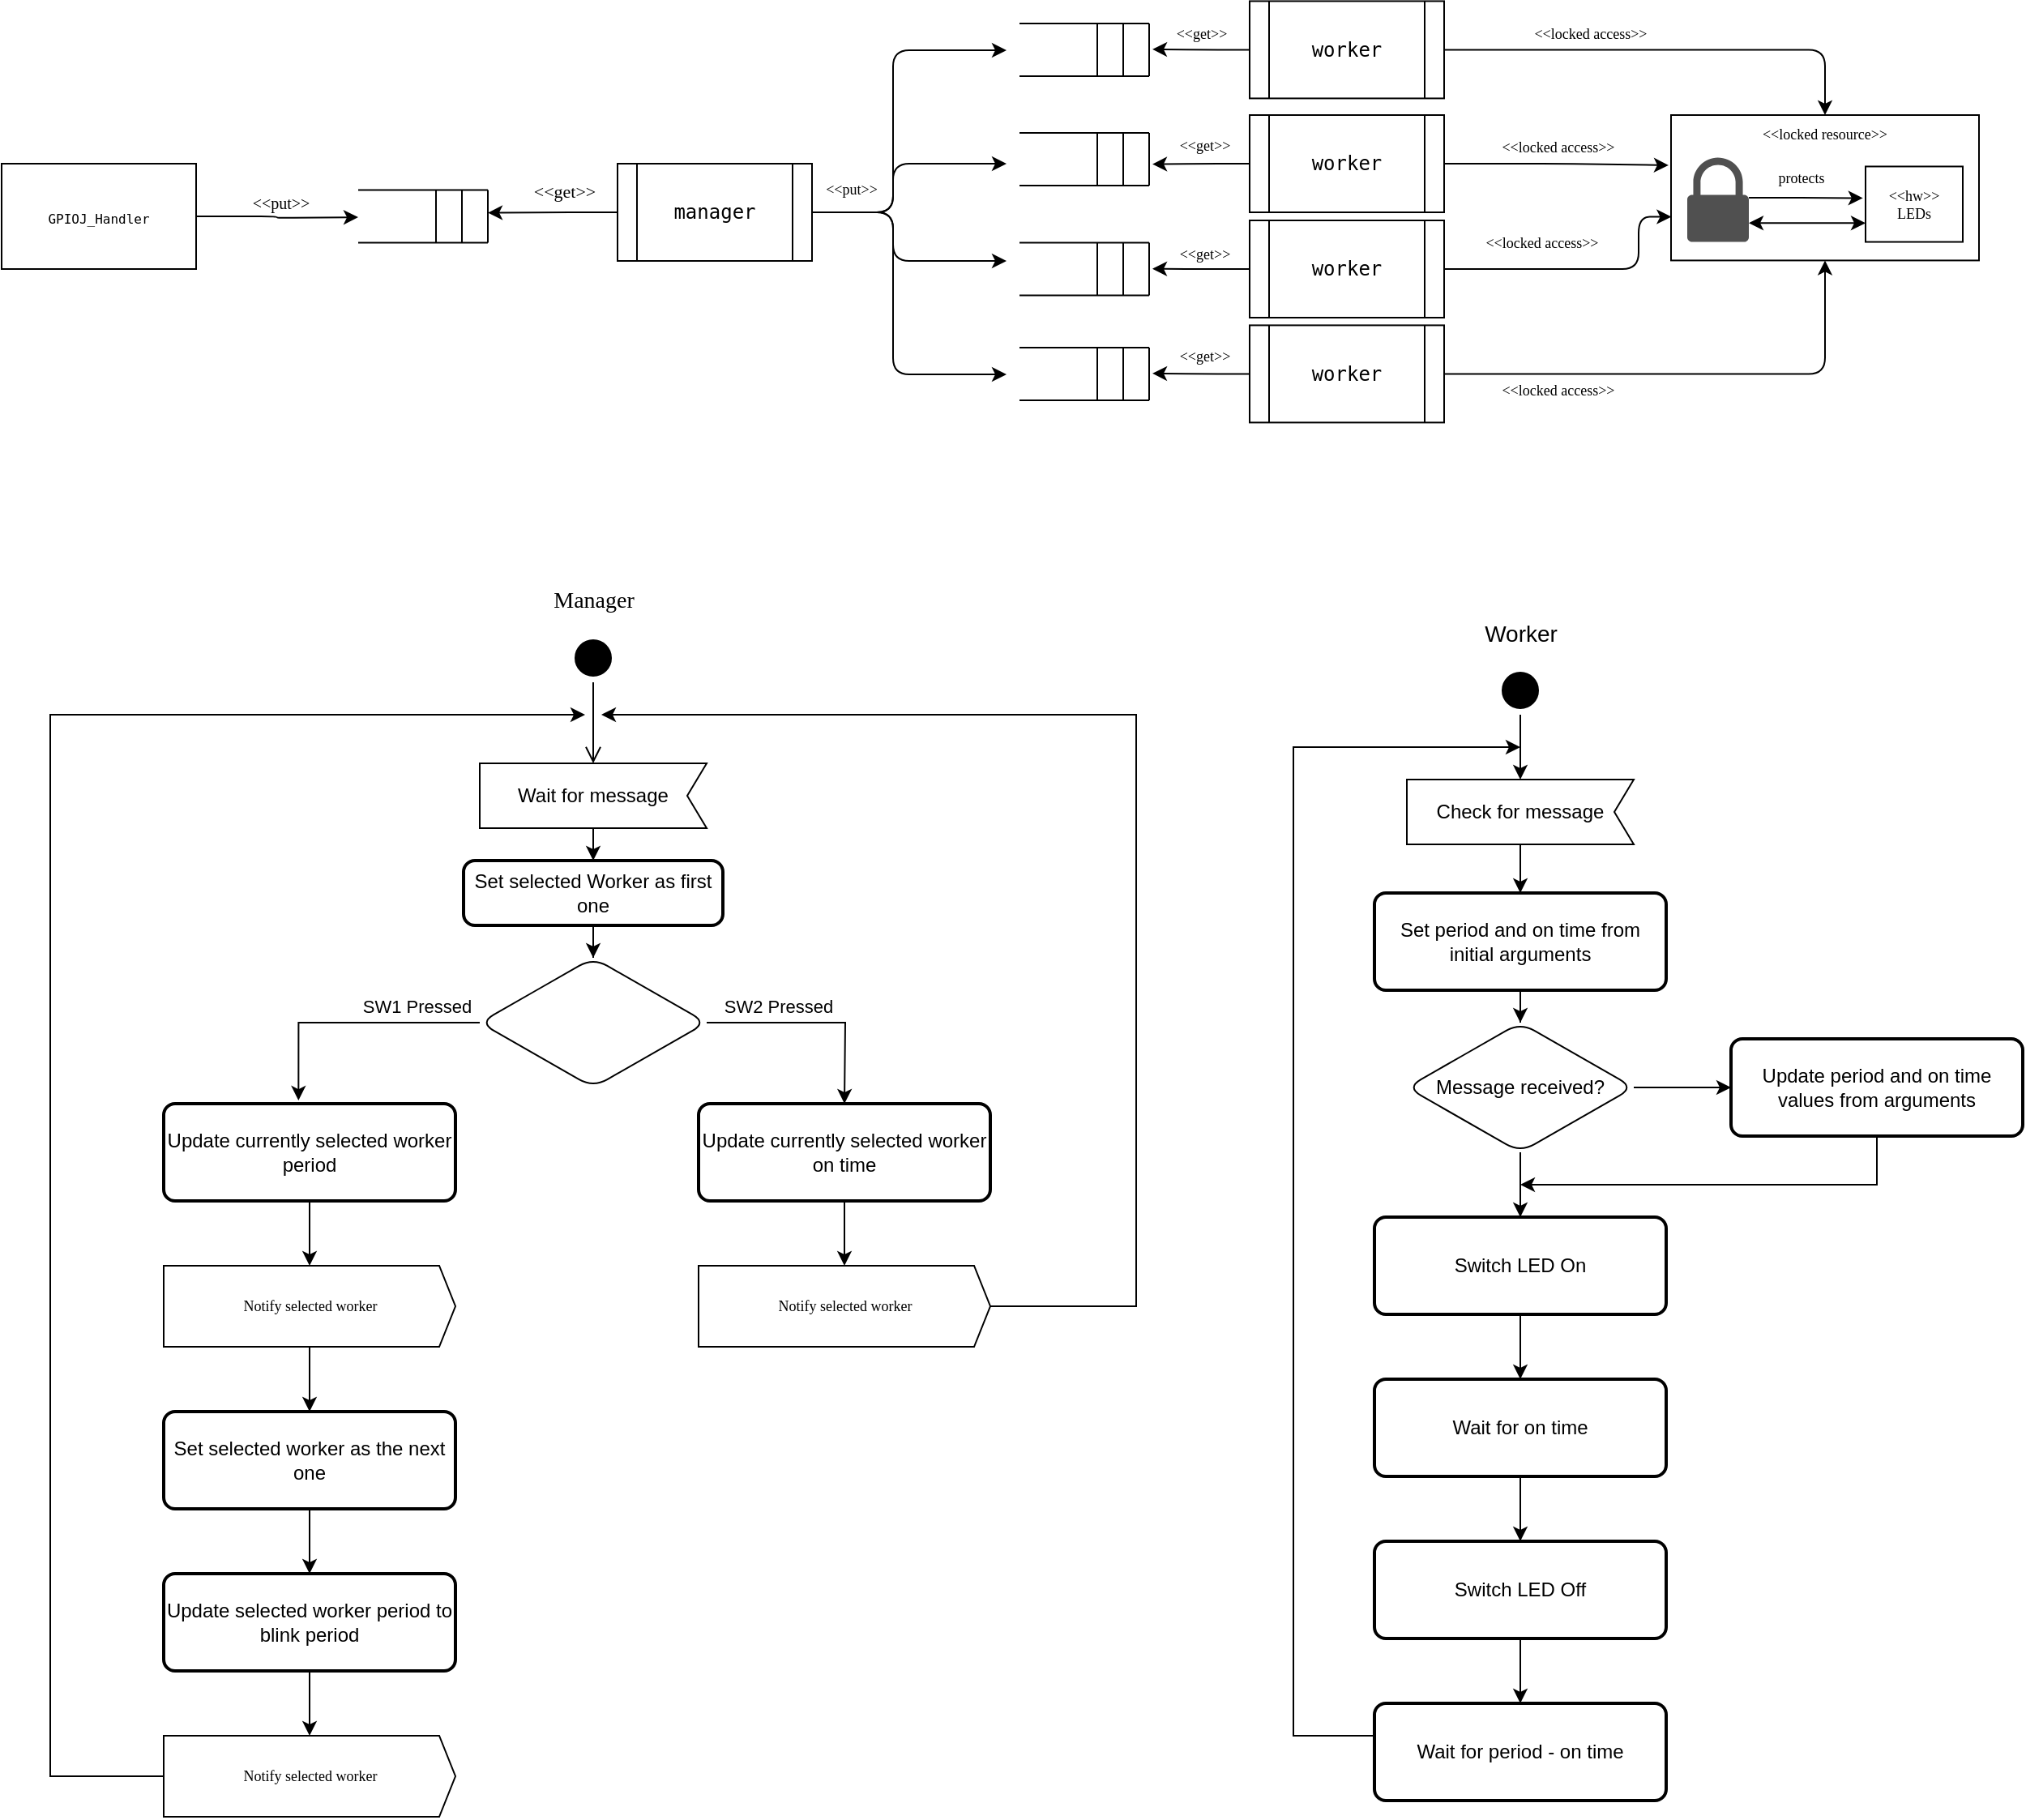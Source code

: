 <mxfile version="14.9.0" type="device"><diagram id="p9ayldSHz2fzutKse77Z" name="Page-1"><mxGraphModel dx="1550" dy="796" grid="1" gridSize="10" guides="1" tooltips="1" connect="1" arrows="1" fold="1" page="1" pageScale="1" pageWidth="827" pageHeight="1169" math="0" shadow="0"><root><mxCell id="0"/><mxCell id="1" parent="0"/><mxCell id="RvvVP48jSFUermWkMPSX-9" style="edgeStyle=orthogonalEdgeStyle;orthogonalLoop=1;jettySize=auto;html=1;" parent="1" source="RvvVP48jSFUermWkMPSX-7" edge="1"><mxGeometry relative="1" as="geometry"><mxPoint x="250" y="313" as="targetPoint"/></mxGeometry></mxCell><mxCell id="RvvVP48jSFUermWkMPSX-10" value="&lt;font size=&quot;1&quot;&gt;&amp;lt;&amp;lt;put&amp;gt;&amp;gt;&lt;/font&gt;" style="edgeLabel;html=1;align=center;verticalAlign=middle;resizable=0;points=[];fontFamily=Lucida Console;rounded=1;" parent="RvvVP48jSFUermWkMPSX-9" vertex="1" connectable="0"><mxGeometry x="0.306" y="-1" relative="1" as="geometry"><mxPoint x="-13" y="-11" as="offset"/></mxGeometry></mxCell><mxCell id="RvvVP48jSFUermWkMPSX-7" value="&lt;pre&gt;&lt;font style=&quot;font-size: 8px&quot;&gt;GPIOJ_Handler&lt;/font&gt;&lt;br&gt;&lt;/pre&gt;" style="whiteSpace=wrap;html=1;rounded=0;" parent="1" vertex="1"><mxGeometry x="30" y="280" width="120" height="65" as="geometry"/></mxCell><mxCell id="RvvVP48jSFUermWkMPSX-8" value="" style="group;rounded=1;" parent="1" vertex="1" connectable="0"><mxGeometry x="250" y="296.25" width="80" height="32.5" as="geometry"/></mxCell><mxCell id="RvvVP48jSFUermWkMPSX-2" value="" style="endArrow=none;html=1;" parent="RvvVP48jSFUermWkMPSX-8" edge="1"><mxGeometry width="50" height="50" relative="1" as="geometry"><mxPoint as="sourcePoint"/><mxPoint x="80" as="targetPoint"/></mxGeometry></mxCell><mxCell id="RvvVP48jSFUermWkMPSX-3" value="" style="endArrow=none;html=1;" parent="RvvVP48jSFUermWkMPSX-8" edge="1"><mxGeometry width="50" height="50" relative="1" as="geometry"><mxPoint y="32.5" as="sourcePoint"/><mxPoint x="80" y="32.5" as="targetPoint"/></mxGeometry></mxCell><mxCell id="RvvVP48jSFUermWkMPSX-4" value="" style="endArrow=none;html=1;" parent="RvvVP48jSFUermWkMPSX-8" edge="1"><mxGeometry width="50" height="50" relative="1" as="geometry"><mxPoint x="80" y="32.5" as="sourcePoint"/><mxPoint x="80" as="targetPoint"/></mxGeometry></mxCell><mxCell id="RvvVP48jSFUermWkMPSX-5" value="" style="endArrow=none;html=1;" parent="RvvVP48jSFUermWkMPSX-8" edge="1"><mxGeometry width="50" height="50" relative="1" as="geometry"><mxPoint x="64" y="32.5" as="sourcePoint"/><mxPoint x="64" as="targetPoint"/></mxGeometry></mxCell><mxCell id="RvvVP48jSFUermWkMPSX-6" value="" style="endArrow=none;html=1;" parent="RvvVP48jSFUermWkMPSX-8" edge="1"><mxGeometry width="50" height="50" relative="1" as="geometry"><mxPoint x="48" y="32.5" as="sourcePoint"/><mxPoint x="48" as="targetPoint"/></mxGeometry></mxCell><mxCell id="RvvVP48jSFUermWkMPSX-13" style="edgeStyle=orthogonalEdgeStyle;orthogonalLoop=1;jettySize=auto;html=1;exitX=0;exitY=0.5;exitDx=0;exitDy=0;fontFamily=Lucida Console;" parent="1" source="RvvVP48jSFUermWkMPSX-12" edge="1"><mxGeometry relative="1" as="geometry"><mxPoint x="330" y="310.286" as="targetPoint"/></mxGeometry></mxCell><mxCell id="RvvVP48jSFUermWkMPSX-14" value="&amp;lt;&amp;lt;get&amp;gt;&amp;gt;" style="edgeLabel;html=1;align=center;verticalAlign=middle;resizable=0;points=[];fontFamily=Lucida Console;rounded=1;" parent="RvvVP48jSFUermWkMPSX-13" vertex="1" connectable="0"><mxGeometry x="0.223" y="-1" relative="1" as="geometry"><mxPoint x="15" y="-13" as="offset"/></mxGeometry></mxCell><mxCell id="RvvVP48jSFUermWkMPSX-45" style="edgeStyle=orthogonalEdgeStyle;orthogonalLoop=1;jettySize=auto;html=1;exitX=1;exitY=0.5;exitDx=0;exitDy=0;fontFamily=Lucida Console;" parent="1" source="RvvVP48jSFUermWkMPSX-12" edge="1"><mxGeometry relative="1" as="geometry"><mxPoint x="650" y="210" as="targetPoint"/><Array as="points"><mxPoint x="580" y="310"/><mxPoint x="580" y="210"/></Array></mxGeometry></mxCell><mxCell id="RvvVP48jSFUermWkMPSX-46" style="edgeStyle=orthogonalEdgeStyle;orthogonalLoop=1;jettySize=auto;html=1;fontFamily=Lucida Console;" parent="1" source="RvvVP48jSFUermWkMPSX-12" edge="1"><mxGeometry relative="1" as="geometry"><mxPoint x="650" y="280" as="targetPoint"/><Array as="points"><mxPoint x="580" y="310"/><mxPoint x="580" y="280"/></Array></mxGeometry></mxCell><mxCell id="RvvVP48jSFUermWkMPSX-47" style="edgeStyle=orthogonalEdgeStyle;orthogonalLoop=1;jettySize=auto;html=1;fontFamily=Lucida Console;" parent="1" source="RvvVP48jSFUermWkMPSX-12" edge="1"><mxGeometry relative="1" as="geometry"><mxPoint x="650" y="340" as="targetPoint"/><Array as="points"><mxPoint x="580" y="310"/><mxPoint x="580" y="340"/></Array></mxGeometry></mxCell><mxCell id="RvvVP48jSFUermWkMPSX-48" style="edgeStyle=orthogonalEdgeStyle;orthogonalLoop=1;jettySize=auto;html=1;fontFamily=Lucida Console;" parent="1" source="RvvVP48jSFUermWkMPSX-12" edge="1"><mxGeometry relative="1" as="geometry"><mxPoint x="650" y="410" as="targetPoint"/><Array as="points"><mxPoint x="580" y="310"/><mxPoint x="580" y="410"/></Array></mxGeometry></mxCell><mxCell id="RvvVP48jSFUermWkMPSX-49" value="&amp;lt;&amp;lt;put&amp;gt;&amp;gt;" style="edgeLabel;html=1;align=center;verticalAlign=middle;resizable=0;points=[];fontFamily=Lucida Console;fontSize=9;rounded=1;" parent="RvvVP48jSFUermWkMPSX-48" vertex="1" connectable="0"><mxGeometry x="-0.872" relative="1" as="geometry"><mxPoint x="10" y="-14" as="offset"/></mxGeometry></mxCell><mxCell id="RvvVP48jSFUermWkMPSX-12" value="&lt;pre&gt;manager&lt;/pre&gt;" style="shape=process;whiteSpace=wrap;html=1;backgroundOutline=1;rounded=0;" parent="1" vertex="1"><mxGeometry x="410" y="280" width="120" height="60" as="geometry"/></mxCell><mxCell id="RvvVP48jSFUermWkMPSX-15" value="" style="group;rounded=1;" parent="1" vertex="1" connectable="0"><mxGeometry x="658" y="193.46" width="80" height="32.5" as="geometry"/></mxCell><mxCell id="RvvVP48jSFUermWkMPSX-16" value="" style="endArrow=none;html=1;" parent="RvvVP48jSFUermWkMPSX-15" edge="1"><mxGeometry width="50" height="50" relative="1" as="geometry"><mxPoint as="sourcePoint"/><mxPoint x="80" as="targetPoint"/></mxGeometry></mxCell><mxCell id="RvvVP48jSFUermWkMPSX-17" value="" style="endArrow=none;html=1;" parent="RvvVP48jSFUermWkMPSX-15" edge="1"><mxGeometry width="50" height="50" relative="1" as="geometry"><mxPoint y="32.5" as="sourcePoint"/><mxPoint x="80" y="32.5" as="targetPoint"/></mxGeometry></mxCell><mxCell id="RvvVP48jSFUermWkMPSX-18" value="" style="endArrow=none;html=1;" parent="RvvVP48jSFUermWkMPSX-15" edge="1"><mxGeometry width="50" height="50" relative="1" as="geometry"><mxPoint x="80" y="32.5" as="sourcePoint"/><mxPoint x="80" as="targetPoint"/></mxGeometry></mxCell><mxCell id="RvvVP48jSFUermWkMPSX-19" value="" style="endArrow=none;html=1;" parent="RvvVP48jSFUermWkMPSX-15" edge="1"><mxGeometry width="50" height="50" relative="1" as="geometry"><mxPoint x="64" y="32.5" as="sourcePoint"/><mxPoint x="64" as="targetPoint"/></mxGeometry></mxCell><mxCell id="RvvVP48jSFUermWkMPSX-20" value="" style="endArrow=none;html=1;" parent="RvvVP48jSFUermWkMPSX-15" edge="1"><mxGeometry width="50" height="50" relative="1" as="geometry"><mxPoint x="48" y="32.5" as="sourcePoint"/><mxPoint x="48" as="targetPoint"/></mxGeometry></mxCell><mxCell id="RvvVP48jSFUermWkMPSX-21" value="" style="group;rounded=1;" parent="1" vertex="1" connectable="0"><mxGeometry x="658" y="260.96" width="80" height="32.5" as="geometry"/></mxCell><mxCell id="RvvVP48jSFUermWkMPSX-22" value="" style="endArrow=none;html=1;" parent="RvvVP48jSFUermWkMPSX-21" edge="1"><mxGeometry width="50" height="50" relative="1" as="geometry"><mxPoint as="sourcePoint"/><mxPoint x="80" as="targetPoint"/></mxGeometry></mxCell><mxCell id="RvvVP48jSFUermWkMPSX-23" value="" style="endArrow=none;html=1;" parent="RvvVP48jSFUermWkMPSX-21" edge="1"><mxGeometry width="50" height="50" relative="1" as="geometry"><mxPoint y="32.5" as="sourcePoint"/><mxPoint x="80" y="32.5" as="targetPoint"/></mxGeometry></mxCell><mxCell id="RvvVP48jSFUermWkMPSX-24" value="" style="endArrow=none;html=1;" parent="RvvVP48jSFUermWkMPSX-21" edge="1"><mxGeometry width="50" height="50" relative="1" as="geometry"><mxPoint x="80" y="32.5" as="sourcePoint"/><mxPoint x="80" as="targetPoint"/></mxGeometry></mxCell><mxCell id="RvvVP48jSFUermWkMPSX-25" value="" style="endArrow=none;html=1;" parent="RvvVP48jSFUermWkMPSX-21" edge="1"><mxGeometry width="50" height="50" relative="1" as="geometry"><mxPoint x="64" y="32.5" as="sourcePoint"/><mxPoint x="64" as="targetPoint"/></mxGeometry></mxCell><mxCell id="RvvVP48jSFUermWkMPSX-26" value="" style="endArrow=none;html=1;" parent="RvvVP48jSFUermWkMPSX-21" edge="1"><mxGeometry width="50" height="50" relative="1" as="geometry"><mxPoint x="48" y="32.5" as="sourcePoint"/><mxPoint x="48" as="targetPoint"/></mxGeometry></mxCell><mxCell id="RvvVP48jSFUermWkMPSX-27" value="" style="group;rounded=1;" parent="1" vertex="1" connectable="0"><mxGeometry x="658" y="328.75" width="80" height="32.5" as="geometry"/></mxCell><mxCell id="RvvVP48jSFUermWkMPSX-28" value="" style="endArrow=none;html=1;" parent="RvvVP48jSFUermWkMPSX-27" edge="1"><mxGeometry width="50" height="50" relative="1" as="geometry"><mxPoint as="sourcePoint"/><mxPoint x="80" as="targetPoint"/></mxGeometry></mxCell><mxCell id="RvvVP48jSFUermWkMPSX-29" value="" style="endArrow=none;html=1;" parent="RvvVP48jSFUermWkMPSX-27" edge="1"><mxGeometry width="50" height="50" relative="1" as="geometry"><mxPoint y="32.5" as="sourcePoint"/><mxPoint x="80" y="32.5" as="targetPoint"/></mxGeometry></mxCell><mxCell id="RvvVP48jSFUermWkMPSX-30" value="" style="endArrow=none;html=1;" parent="RvvVP48jSFUermWkMPSX-27" edge="1"><mxGeometry width="50" height="50" relative="1" as="geometry"><mxPoint x="80" y="32.5" as="sourcePoint"/><mxPoint x="80" as="targetPoint"/></mxGeometry></mxCell><mxCell id="RvvVP48jSFUermWkMPSX-31" value="" style="endArrow=none;html=1;" parent="RvvVP48jSFUermWkMPSX-27" edge="1"><mxGeometry width="50" height="50" relative="1" as="geometry"><mxPoint x="64" y="32.5" as="sourcePoint"/><mxPoint x="64" as="targetPoint"/></mxGeometry></mxCell><mxCell id="RvvVP48jSFUermWkMPSX-32" value="" style="endArrow=none;html=1;" parent="RvvVP48jSFUermWkMPSX-27" edge="1"><mxGeometry width="50" height="50" relative="1" as="geometry"><mxPoint x="48" y="32.5" as="sourcePoint"/><mxPoint x="48" as="targetPoint"/></mxGeometry></mxCell><mxCell id="RvvVP48jSFUermWkMPSX-33" value="" style="group;rounded=1;" parent="1" vertex="1" connectable="0"><mxGeometry x="658" y="393.46" width="80" height="32.5" as="geometry"/></mxCell><mxCell id="RvvVP48jSFUermWkMPSX-34" value="" style="endArrow=none;html=1;" parent="RvvVP48jSFUermWkMPSX-33" edge="1"><mxGeometry width="50" height="50" relative="1" as="geometry"><mxPoint as="sourcePoint"/><mxPoint x="80" as="targetPoint"/></mxGeometry></mxCell><mxCell id="RvvVP48jSFUermWkMPSX-35" value="" style="endArrow=none;html=1;" parent="RvvVP48jSFUermWkMPSX-33" edge="1"><mxGeometry width="50" height="50" relative="1" as="geometry"><mxPoint y="32.5" as="sourcePoint"/><mxPoint x="80" y="32.5" as="targetPoint"/></mxGeometry></mxCell><mxCell id="RvvVP48jSFUermWkMPSX-36" value="" style="endArrow=none;html=1;" parent="RvvVP48jSFUermWkMPSX-33" edge="1"><mxGeometry width="50" height="50" relative="1" as="geometry"><mxPoint x="80" y="32.5" as="sourcePoint"/><mxPoint x="80" as="targetPoint"/></mxGeometry></mxCell><mxCell id="RvvVP48jSFUermWkMPSX-37" value="" style="endArrow=none;html=1;" parent="RvvVP48jSFUermWkMPSX-33" edge="1"><mxGeometry width="50" height="50" relative="1" as="geometry"><mxPoint x="64" y="32.5" as="sourcePoint"/><mxPoint x="64" as="targetPoint"/></mxGeometry></mxCell><mxCell id="RvvVP48jSFUermWkMPSX-38" value="" style="endArrow=none;html=1;" parent="RvvVP48jSFUermWkMPSX-33" edge="1"><mxGeometry width="50" height="50" relative="1" as="geometry"><mxPoint x="48" y="32.5" as="sourcePoint"/><mxPoint x="48" as="targetPoint"/></mxGeometry></mxCell><mxCell id="RvvVP48jSFUermWkMPSX-54" style="edgeStyle=orthogonalEdgeStyle;orthogonalLoop=1;jettySize=auto;html=1;exitX=0;exitY=0.5;exitDx=0;exitDy=0;fontFamily=Lucida Console;fontSize=9;" parent="1" source="RvvVP48jSFUermWkMPSX-50" edge="1"><mxGeometry relative="1" as="geometry"><mxPoint x="740" y="209.429" as="targetPoint"/></mxGeometry></mxCell><mxCell id="RvvVP48jSFUermWkMPSX-58" value="&amp;lt;&amp;lt;get&amp;gt;&amp;gt;" style="edgeLabel;html=1;align=center;verticalAlign=middle;resizable=0;points=[];fontSize=9;fontFamily=Lucida Console;rounded=1;" parent="RvvVP48jSFUermWkMPSX-54" vertex="1" connectable="0"><mxGeometry x="-0.295" y="1" relative="1" as="geometry"><mxPoint x="-9" y="-11" as="offset"/></mxGeometry></mxCell><mxCell id="RvvVP48jSFUermWkMPSX-68" style="edgeStyle=orthogonalEdgeStyle;orthogonalLoop=1;jettySize=auto;html=1;exitX=1;exitY=0.5;exitDx=0;exitDy=0;entryX=0.5;entryY=0;entryDx=0;entryDy=0;fontFamily=Lucida Console;fontSize=9;startArrow=none;startFill=0;" parent="1" source="RvvVP48jSFUermWkMPSX-50" target="RvvVP48jSFUermWkMPSX-62" edge="1"><mxGeometry relative="1" as="geometry"/></mxCell><mxCell id="RvvVP48jSFUermWkMPSX-73" value="&amp;lt;&amp;lt;locked access&amp;gt;&amp;gt;" style="edgeLabel;html=1;align=center;verticalAlign=middle;resizable=0;points=[];fontSize=9;fontFamily=Lucida Console;rounded=1;" parent="RvvVP48jSFUermWkMPSX-68" vertex="1" connectable="0"><mxGeometry x="-0.376" relative="1" as="geometry"><mxPoint x="4" y="-10" as="offset"/></mxGeometry></mxCell><mxCell id="RvvVP48jSFUermWkMPSX-50" value="&lt;pre&gt;worker&lt;br&gt;&lt;/pre&gt;" style="shape=process;whiteSpace=wrap;html=1;backgroundOutline=1;rounded=0;" parent="1" vertex="1"><mxGeometry x="800" y="179.71" width="120" height="60" as="geometry"/></mxCell><mxCell id="RvvVP48jSFUermWkMPSX-55" style="edgeStyle=orthogonalEdgeStyle;orthogonalLoop=1;jettySize=auto;html=1;exitX=0;exitY=0.5;exitDx=0;exitDy=0;fontFamily=Lucida Console;fontSize=9;" parent="1" source="RvvVP48jSFUermWkMPSX-51" edge="1"><mxGeometry relative="1" as="geometry"><mxPoint x="740" y="280.286" as="targetPoint"/></mxGeometry></mxCell><mxCell id="RvvVP48jSFUermWkMPSX-72" style="edgeStyle=orthogonalEdgeStyle;orthogonalLoop=1;jettySize=auto;html=1;entryX=-0.008;entryY=0.345;entryDx=0;entryDy=0;entryPerimeter=0;fontFamily=Lucida Console;fontSize=9;startArrow=none;startFill=0;" parent="1" source="RvvVP48jSFUermWkMPSX-51" target="RvvVP48jSFUermWkMPSX-62" edge="1"><mxGeometry relative="1" as="geometry"/></mxCell><mxCell id="RvvVP48jSFUermWkMPSX-51" value="&lt;pre&gt;worker&lt;/pre&gt;" style="shape=process;whiteSpace=wrap;html=1;backgroundOutline=1;rounded=0;" parent="1" vertex="1"><mxGeometry x="800" y="250.0" width="120" height="60" as="geometry"/></mxCell><mxCell id="RvvVP48jSFUermWkMPSX-56" style="edgeStyle=orthogonalEdgeStyle;orthogonalLoop=1;jettySize=auto;html=1;exitX=0;exitY=0.5;exitDx=0;exitDy=0;fontFamily=Lucida Console;fontSize=9;" parent="1" source="RvvVP48jSFUermWkMPSX-52" edge="1"><mxGeometry relative="1" as="geometry"><mxPoint x="740" y="344.857" as="targetPoint"/></mxGeometry></mxCell><mxCell id="RvvVP48jSFUermWkMPSX-76" style="edgeStyle=orthogonalEdgeStyle;orthogonalLoop=1;jettySize=auto;html=1;fontFamily=Lucida Console;fontSize=9;startArrow=none;startFill=0;entryX=0.001;entryY=0.7;entryDx=0;entryDy=0;entryPerimeter=0;" parent="1" source="RvvVP48jSFUermWkMPSX-52" target="RvvVP48jSFUermWkMPSX-62" edge="1"><mxGeometry relative="1" as="geometry"><mxPoint x="950" y="345" as="targetPoint"/><Array as="points"><mxPoint x="1040" y="345"/><mxPoint x="1040" y="313"/></Array></mxGeometry></mxCell><mxCell id="RvvVP48jSFUermWkMPSX-52" value="&lt;pre&gt;worker&lt;/pre&gt;" style="shape=process;whiteSpace=wrap;html=1;backgroundOutline=1;rounded=0;" parent="1" vertex="1"><mxGeometry x="800" y="315" width="120" height="60" as="geometry"/></mxCell><mxCell id="RvvVP48jSFUermWkMPSX-57" style="edgeStyle=orthogonalEdgeStyle;orthogonalLoop=1;jettySize=auto;html=1;exitX=0;exitY=0.5;exitDx=0;exitDy=0;fontFamily=Lucida Console;fontSize=9;" parent="1" source="RvvVP48jSFUermWkMPSX-53" edge="1"><mxGeometry relative="1" as="geometry"><mxPoint x="740" y="409.429" as="targetPoint"/></mxGeometry></mxCell><mxCell id="RvvVP48jSFUermWkMPSX-71" style="edgeStyle=orthogonalEdgeStyle;orthogonalLoop=1;jettySize=auto;html=1;fontFamily=Lucida Console;fontSize=9;startArrow=none;startFill=0;entryX=0.5;entryY=1;entryDx=0;entryDy=0;" parent="1" source="RvvVP48jSFUermWkMPSX-53" target="RvvVP48jSFUermWkMPSX-62" edge="1"><mxGeometry relative="1" as="geometry"><mxPoint x="1080" y="400" as="targetPoint"/></mxGeometry></mxCell><mxCell id="RvvVP48jSFUermWkMPSX-53" value="&lt;pre&gt;worker&lt;/pre&gt;" style="shape=process;whiteSpace=wrap;html=1;backgroundOutline=1;rounded=0;" parent="1" vertex="1"><mxGeometry x="800" y="379.71" width="120" height="60" as="geometry"/></mxCell><mxCell id="RvvVP48jSFUermWkMPSX-59" value="&amp;lt;&amp;lt;get&amp;gt;&amp;gt;" style="edgeLabel;html=1;align=center;verticalAlign=middle;resizable=0;points=[];fontSize=9;fontFamily=Lucida Console;rounded=1;" parent="1" vertex="1" connectable="0"><mxGeometry x="770.002" y="209.713" as="geometry"><mxPoint x="2" y="59" as="offset"/></mxGeometry></mxCell><mxCell id="RvvVP48jSFUermWkMPSX-60" value="&amp;lt;&amp;lt;get&amp;gt;&amp;gt;" style="edgeLabel;html=1;align=center;verticalAlign=middle;resizable=0;points=[];fontSize=9;fontFamily=Lucida Console;rounded=1;" parent="1" vertex="1" connectable="0"><mxGeometry x="770.002" y="277.213" as="geometry"><mxPoint x="2" y="59" as="offset"/></mxGeometry></mxCell><mxCell id="RvvVP48jSFUermWkMPSX-61" value="&amp;lt;&amp;lt;get&amp;gt;&amp;gt;" style="edgeLabel;html=1;align=center;verticalAlign=middle;resizable=0;points=[];fontSize=9;fontFamily=Lucida Console;rounded=1;" parent="1" vertex="1" connectable="0"><mxGeometry x="770.002" y="340.003" as="geometry"><mxPoint x="2" y="59" as="offset"/></mxGeometry></mxCell><mxCell id="RvvVP48jSFUermWkMPSX-62" value="&amp;lt;&amp;lt;locked resource&amp;gt;&amp;gt;" style="whiteSpace=wrap;html=1;fontFamily=Lucida Console;fontSize=9;verticalAlign=top;rounded=0;" parent="1" vertex="1"><mxGeometry x="1060" y="250" width="190" height="89.71" as="geometry"/></mxCell><mxCell id="RvvVP48jSFUermWkMPSX-65" style="edgeStyle=orthogonalEdgeStyle;orthogonalLoop=1;jettySize=auto;html=1;entryX=-0.027;entryY=0.419;entryDx=0;entryDy=0;entryPerimeter=0;fontFamily=Lucida Console;fontSize=9;" parent="1" source="RvvVP48jSFUermWkMPSX-63" target="RvvVP48jSFUermWkMPSX-64" edge="1"><mxGeometry relative="1" as="geometry"><Array as="points"><mxPoint x="1130" y="301"/><mxPoint x="1130" y="301"/></Array></mxGeometry></mxCell><mxCell id="RvvVP48jSFUermWkMPSX-66" value="protects" style="edgeLabel;html=1;align=center;verticalAlign=middle;resizable=0;points=[];fontSize=9;fontFamily=Lucida Console;rounded=1;" parent="RvvVP48jSFUermWkMPSX-65" vertex="1" connectable="0"><mxGeometry x="0.272" y="2" relative="1" as="geometry"><mxPoint x="-13" y="-10" as="offset"/></mxGeometry></mxCell><mxCell id="RvvVP48jSFUermWkMPSX-63" value="" style="pointerEvents=1;shadow=0;dashed=0;html=1;strokeColor=none;fillColor=#505050;labelPosition=center;verticalLabelPosition=bottom;verticalAlign=top;outlineConnect=0;align=center;shape=mxgraph.office.security.lock_protected;fontFamily=Lucida Console;fontSize=9;rounded=1;" parent="1" vertex="1"><mxGeometry x="1070" y="276.27" width="38" height="52" as="geometry"/></mxCell><mxCell id="RvvVP48jSFUermWkMPSX-67" style="edgeStyle=orthogonalEdgeStyle;orthogonalLoop=1;jettySize=auto;html=1;exitX=0;exitY=0.75;exitDx=0;exitDy=0;fontFamily=Lucida Console;fontSize=9;startArrow=classic;startFill=1;" parent="1" source="RvvVP48jSFUermWkMPSX-64" target="RvvVP48jSFUermWkMPSX-63" edge="1"><mxGeometry relative="1" as="geometry"><Array as="points"><mxPoint x="1130" y="317"/><mxPoint x="1130" y="317"/></Array></mxGeometry></mxCell><mxCell id="RvvVP48jSFUermWkMPSX-64" value="&amp;lt;&amp;lt;hw&amp;gt;&amp;gt;&lt;br&gt;LEDs" style="whiteSpace=wrap;html=1;fontFamily=Lucida Console;fontSize=9;rounded=0;" parent="1" vertex="1"><mxGeometry x="1180" y="281.73" width="60" height="46.54" as="geometry"/></mxCell><mxCell id="RvvVP48jSFUermWkMPSX-74" value="&amp;lt;&amp;lt;locked access&amp;gt;&amp;gt;" style="edgeLabel;html=1;align=center;verticalAlign=middle;resizable=0;points=[];fontSize=9;fontFamily=Lucida Console;rounded=1;" parent="1" vertex="1" connectable="0"><mxGeometry x="990.004" y="270.002" as="geometry"/></mxCell><mxCell id="RvvVP48jSFUermWkMPSX-75" value="&amp;lt;&amp;lt;locked access&amp;gt;&amp;gt;" style="edgeLabel;html=1;align=center;verticalAlign=middle;resizable=0;points=[];fontSize=9;fontFamily=Lucida Console;rounded=1;" parent="1" vertex="1" connectable="0"><mxGeometry x="990.004" y="420.002" as="geometry"/></mxCell><mxCell id="RvvVP48jSFUermWkMPSX-77" value="&amp;lt;&amp;lt;locked access&amp;gt;&amp;gt;" style="edgeLabel;html=1;align=center;verticalAlign=middle;resizable=0;points=[];fontSize=9;fontFamily=Lucida Console;rounded=1;" parent="1" vertex="1" connectable="0"><mxGeometry x="980.004" y="328.752" as="geometry"/></mxCell><mxCell id="RvvVP48jSFUermWkMPSX-78" value="" style="ellipse;html=1;shape=startState;fillColor=#000000;fontFamily=Lucida Console;fontSize=9;verticalAlign=top;rounded=1;" parent="1" vertex="1"><mxGeometry x="380" y="570" width="30" height="30" as="geometry"/></mxCell><mxCell id="RvvVP48jSFUermWkMPSX-79" value="" style="edgeStyle=orthogonalEdgeStyle;html=1;verticalAlign=bottom;endArrow=open;endSize=8;fontFamily=Lucida Console;fontSize=9;" parent="1" source="RvvVP48jSFUermWkMPSX-78" edge="1"><mxGeometry relative="1" as="geometry"><mxPoint x="395" y="650" as="targetPoint"/></mxGeometry></mxCell><mxCell id="RvvVP48jSFUermWkMPSX-80" value="&lt;font style=&quot;font-size: 14px&quot;&gt;Manager&lt;/font&gt;" style="text;html=1;align=center;verticalAlign=middle;resizable=0;points=[];autosize=1;strokeColor=none;fontSize=9;fontFamily=Lucida Console;rounded=1;" parent="1" vertex="1"><mxGeometry x="360" y="540" width="70" height="20" as="geometry"/></mxCell><mxCell id="I8JckY3vqgAmJ6fuq5DV-53" value="" style="edgeStyle=orthogonalEdgeStyle;rounded=0;orthogonalLoop=1;jettySize=auto;html=1;" parent="1" source="I8JckY3vqgAmJ6fuq5DV-7" target="I8JckY3vqgAmJ6fuq5DV-52" edge="1"><mxGeometry relative="1" as="geometry"/></mxCell><mxCell id="I8JckY3vqgAmJ6fuq5DV-7" value="Wait for message" style="shape=mxgraph.sysml.accEvent;flipH=1;whiteSpace=wrap;align=center;rounded=1;" parent="1" vertex="1"><mxGeometry x="325" y="650" width="140" height="40" as="geometry"/></mxCell><mxCell id="I8JckY3vqgAmJ6fuq5DV-13" style="edgeStyle=orthogonalEdgeStyle;rounded=0;orthogonalLoop=1;jettySize=auto;html=1;entryX=0.462;entryY=-0.033;entryDx=0;entryDy=0;entryPerimeter=0;" parent="1" source="I8JckY3vqgAmJ6fuq5DV-8" target="I8JckY3vqgAmJ6fuq5DV-11" edge="1"><mxGeometry relative="1" as="geometry"><mxPoint x="270" y="810" as="targetPoint"/></mxGeometry></mxCell><mxCell id="I8JckY3vqgAmJ6fuq5DV-17" value="SW1 Pressed" style="edgeLabel;html=1;align=center;verticalAlign=middle;resizable=0;points=[];" parent="I8JckY3vqgAmJ6fuq5DV-13" vertex="1" connectable="0"><mxGeometry x="-0.373" y="-2" relative="1" as="geometry"><mxPoint x="11" y="-8" as="offset"/></mxGeometry></mxCell><mxCell id="I8JckY3vqgAmJ6fuq5DV-15" style="edgeStyle=orthogonalEdgeStyle;rounded=0;orthogonalLoop=1;jettySize=auto;html=1;exitX=1;exitY=0.5;exitDx=0;exitDy=0;entryX=0.5;entryY=0;entryDx=0;entryDy=0;" parent="1" source="I8JckY3vqgAmJ6fuq5DV-8" edge="1"><mxGeometry relative="1" as="geometry"><mxPoint x="550.0" y="860" as="targetPoint"/></mxGeometry></mxCell><mxCell id="I8JckY3vqgAmJ6fuq5DV-8" value="" style="rhombus;whiteSpace=wrap;html=1;rounded=1;" parent="1" vertex="1"><mxGeometry x="325" y="770" width="140" height="80" as="geometry"/></mxCell><mxCell id="I8JckY3vqgAmJ6fuq5DV-25" value="" style="edgeStyle=orthogonalEdgeStyle;rounded=0;orthogonalLoop=1;jettySize=auto;html=1;" parent="1" source="I8JckY3vqgAmJ6fuq5DV-11" target="I8JckY3vqgAmJ6fuq5DV-24" edge="1"><mxGeometry relative="1" as="geometry"/></mxCell><mxCell id="I8JckY3vqgAmJ6fuq5DV-11" value="Update currently selected worker period" style="whiteSpace=wrap;html=1;absoluteArcSize=1;arcSize=14;strokeWidth=2;rounded=1;" parent="1" vertex="1"><mxGeometry x="130" y="860" width="180" height="60" as="geometry"/></mxCell><mxCell id="I8JckY3vqgAmJ6fuq5DV-18" value="SW2 Pressed" style="edgeLabel;html=1;align=center;verticalAlign=middle;resizable=0;points=[];" parent="1" vertex="1" connectable="0"><mxGeometry x="325.004" y="810" as="geometry"><mxPoint x="184" y="-10" as="offset"/></mxGeometry></mxCell><mxCell id="I8JckY3vqgAmJ6fuq5DV-23" value="" style="edgeStyle=orthogonalEdgeStyle;rounded=0;orthogonalLoop=1;jettySize=auto;html=1;" parent="1" source="I8JckY3vqgAmJ6fuq5DV-19" target="I8JckY3vqgAmJ6fuq5DV-22" edge="1"><mxGeometry relative="1" as="geometry"/></mxCell><mxCell id="I8JckY3vqgAmJ6fuq5DV-19" value="Set selected worker as the next one" style="whiteSpace=wrap;html=1;absoluteArcSize=1;arcSize=14;strokeWidth=2;rounded=1;" parent="1" vertex="1"><mxGeometry x="130" y="1050" width="180" height="60" as="geometry"/></mxCell><mxCell id="I8JckY3vqgAmJ6fuq5DV-28" value="" style="edgeStyle=orthogonalEdgeStyle;rounded=0;orthogonalLoop=1;jettySize=auto;html=1;" parent="1" source="I8JckY3vqgAmJ6fuq5DV-22" target="I8JckY3vqgAmJ6fuq5DV-27" edge="1"><mxGeometry relative="1" as="geometry"/></mxCell><mxCell id="I8JckY3vqgAmJ6fuq5DV-22" value="Update selected worker period to blink period" style="whiteSpace=wrap;html=1;absoluteArcSize=1;arcSize=14;strokeWidth=2;rounded=1;" parent="1" vertex="1"><mxGeometry x="130" y="1150" width="180" height="60" as="geometry"/></mxCell><mxCell id="I8JckY3vqgAmJ6fuq5DV-26" value="" style="edgeStyle=orthogonalEdgeStyle;rounded=0;orthogonalLoop=1;jettySize=auto;html=1;" parent="1" source="I8JckY3vqgAmJ6fuq5DV-24" target="I8JckY3vqgAmJ6fuq5DV-19" edge="1"><mxGeometry relative="1" as="geometry"/></mxCell><mxCell id="I8JckY3vqgAmJ6fuq5DV-24" value="Notify selected worker" style="html=1;shadow=0;dashed=0;align=center;verticalAlign=middle;shape=mxgraph.arrows2.arrow;dy=0;dx=10;notch=0;fontFamily=Lucida Console;fontSize=9;strokeColor=#000000;rounded=1;" parent="1" vertex="1"><mxGeometry x="130" y="960" width="180" height="50" as="geometry"/></mxCell><mxCell id="I8JckY3vqgAmJ6fuq5DV-29" style="edgeStyle=orthogonalEdgeStyle;rounded=0;orthogonalLoop=1;jettySize=auto;html=1;" parent="1" source="I8JckY3vqgAmJ6fuq5DV-27" edge="1"><mxGeometry relative="1" as="geometry"><mxPoint x="390.0" y="620" as="targetPoint"/><Array as="points"><mxPoint x="60" y="1275"/><mxPoint x="60" y="620"/></Array></mxGeometry></mxCell><mxCell id="I8JckY3vqgAmJ6fuq5DV-27" value="Notify selected worker" style="html=1;shadow=0;dashed=0;align=center;verticalAlign=middle;shape=mxgraph.arrows2.arrow;dy=0;dx=10;notch=0;fontFamily=Lucida Console;fontSize=9;strokeColor=#000000;rounded=1;" parent="1" vertex="1"><mxGeometry x="130" y="1250" width="180" height="50" as="geometry"/></mxCell><mxCell id="I8JckY3vqgAmJ6fuq5DV-32" value="" style="edgeStyle=orthogonalEdgeStyle;rounded=0;orthogonalLoop=1;jettySize=auto;html=1;" parent="1" source="I8JckY3vqgAmJ6fuq5DV-30" target="I8JckY3vqgAmJ6fuq5DV-31" edge="1"><mxGeometry relative="1" as="geometry"/></mxCell><mxCell id="I8JckY3vqgAmJ6fuq5DV-30" value="Update currently selected worker on time" style="whiteSpace=wrap;html=1;absoluteArcSize=1;arcSize=14;strokeWidth=2;rounded=1;" parent="1" vertex="1"><mxGeometry x="460" y="860" width="180" height="60" as="geometry"/></mxCell><mxCell id="I8JckY3vqgAmJ6fuq5DV-33" style="edgeStyle=orthogonalEdgeStyle;rounded=0;orthogonalLoop=1;jettySize=auto;html=1;" parent="1" source="I8JckY3vqgAmJ6fuq5DV-31" edge="1"><mxGeometry relative="1" as="geometry"><mxPoint x="400.0" y="620" as="targetPoint"/><Array as="points"><mxPoint x="730" y="985"/><mxPoint x="730" y="620"/></Array></mxGeometry></mxCell><mxCell id="I8JckY3vqgAmJ6fuq5DV-31" value="Notify selected worker" style="html=1;shadow=0;dashed=0;align=center;verticalAlign=middle;shape=mxgraph.arrows2.arrow;dy=0;dx=10;notch=0;fontFamily=Lucida Console;fontSize=9;strokeColor=#000000;rounded=1;" parent="1" vertex="1"><mxGeometry x="460" y="960" width="180" height="50" as="geometry"/></mxCell><mxCell id="I8JckY3vqgAmJ6fuq5DV-37" value="" style="edgeStyle=orthogonalEdgeStyle;rounded=0;orthogonalLoop=1;jettySize=auto;html=1;" parent="1" source="I8JckY3vqgAmJ6fuq5DV-34" target="I8JckY3vqgAmJ6fuq5DV-36" edge="1"><mxGeometry relative="1" as="geometry"/></mxCell><mxCell id="I8JckY3vqgAmJ6fuq5DV-34" value="" style="ellipse;html=1;shape=startState;fillColor=#000000;fontFamily=Lucida Console;fontSize=9;verticalAlign=top;rounded=1;" parent="1" vertex="1"><mxGeometry x="952" y="590" width="30" height="30" as="geometry"/></mxCell><mxCell id="I8JckY3vqgAmJ6fuq5DV-35" value="&lt;font style=&quot;font-size: 14px&quot;&gt;Worker&lt;/font&gt;" style="text;html=1;align=center;verticalAlign=middle;resizable=0;points=[];autosize=1;strokeColor=none;" parent="1" vertex="1"><mxGeometry x="937" y="560" width="60" height="20" as="geometry"/></mxCell><mxCell id="I8JckY3vqgAmJ6fuq5DV-57" value="" style="edgeStyle=orthogonalEdgeStyle;rounded=0;orthogonalLoop=1;jettySize=auto;html=1;" parent="1" source="I8JckY3vqgAmJ6fuq5DV-36" target="I8JckY3vqgAmJ6fuq5DV-55" edge="1"><mxGeometry relative="1" as="geometry"/></mxCell><mxCell id="I8JckY3vqgAmJ6fuq5DV-36" value="Check for message" style="shape=mxgraph.sysml.accEvent;flipH=1;whiteSpace=wrap;align=center;rounded=1;" parent="1" vertex="1"><mxGeometry x="897" y="660" width="140" height="40" as="geometry"/></mxCell><mxCell id="I8JckY3vqgAmJ6fuq5DV-41" value="" style="edgeStyle=orthogonalEdgeStyle;rounded=0;orthogonalLoop=1;jettySize=auto;html=1;" parent="1" source="I8JckY3vqgAmJ6fuq5DV-38" target="I8JckY3vqgAmJ6fuq5DV-40" edge="1"><mxGeometry relative="1" as="geometry"/></mxCell><mxCell id="I8JckY3vqgAmJ6fuq5DV-50" value="" style="edgeStyle=orthogonalEdgeStyle;rounded=0;orthogonalLoop=1;jettySize=auto;html=1;" parent="1" source="I8JckY3vqgAmJ6fuq5DV-38" target="I8JckY3vqgAmJ6fuq5DV-49" edge="1"><mxGeometry relative="1" as="geometry"/></mxCell><mxCell id="I8JckY3vqgAmJ6fuq5DV-38" value="Message received?" style="rhombus;whiteSpace=wrap;html=1;rounded=1;" parent="1" vertex="1"><mxGeometry x="897" y="810" width="140" height="80" as="geometry"/></mxCell><mxCell id="I8JckY3vqgAmJ6fuq5DV-45" value="" style="edgeStyle=orthogonalEdgeStyle;rounded=0;orthogonalLoop=1;jettySize=auto;html=1;" parent="1" source="I8JckY3vqgAmJ6fuq5DV-40" target="I8JckY3vqgAmJ6fuq5DV-42" edge="1"><mxGeometry relative="1" as="geometry"/></mxCell><mxCell id="I8JckY3vqgAmJ6fuq5DV-40" value="Switch LED On" style="whiteSpace=wrap;html=1;absoluteArcSize=1;arcSize=14;strokeWidth=2;rounded=1;" parent="1" vertex="1"><mxGeometry x="877" y="930" width="180" height="60" as="geometry"/></mxCell><mxCell id="I8JckY3vqgAmJ6fuq5DV-46" value="" style="edgeStyle=orthogonalEdgeStyle;rounded=0;orthogonalLoop=1;jettySize=auto;html=1;" parent="1" source="I8JckY3vqgAmJ6fuq5DV-42" target="I8JckY3vqgAmJ6fuq5DV-43" edge="1"><mxGeometry relative="1" as="geometry"/></mxCell><mxCell id="I8JckY3vqgAmJ6fuq5DV-42" value="Wait for on time" style="whiteSpace=wrap;html=1;absoluteArcSize=1;arcSize=14;strokeWidth=2;rounded=1;" parent="1" vertex="1"><mxGeometry x="877" y="1030" width="180" height="60" as="geometry"/></mxCell><mxCell id="I8JckY3vqgAmJ6fuq5DV-47" value="" style="edgeStyle=orthogonalEdgeStyle;rounded=0;orthogonalLoop=1;jettySize=auto;html=1;" parent="1" source="I8JckY3vqgAmJ6fuq5DV-43" target="I8JckY3vqgAmJ6fuq5DV-44" edge="1"><mxGeometry relative="1" as="geometry"/></mxCell><mxCell id="I8JckY3vqgAmJ6fuq5DV-43" value="Switch LED Off" style="whiteSpace=wrap;html=1;absoluteArcSize=1;arcSize=14;strokeWidth=2;rounded=1;" parent="1" vertex="1"><mxGeometry x="877" y="1130" width="180" height="60" as="geometry"/></mxCell><mxCell id="I8JckY3vqgAmJ6fuq5DV-48" style="edgeStyle=orthogonalEdgeStyle;rounded=0;orthogonalLoop=1;jettySize=auto;html=1;" parent="1" source="I8JckY3vqgAmJ6fuq5DV-44" edge="1"><mxGeometry relative="1" as="geometry"><mxPoint x="967" y="640" as="targetPoint"/><Array as="points"><mxPoint x="827" y="1250"/><mxPoint x="827" y="640"/></Array></mxGeometry></mxCell><mxCell id="I8JckY3vqgAmJ6fuq5DV-44" value="Wait for period - on time" style="whiteSpace=wrap;html=1;absoluteArcSize=1;arcSize=14;strokeWidth=2;rounded=1;" parent="1" vertex="1"><mxGeometry x="877" y="1230" width="180" height="60" as="geometry"/></mxCell><mxCell id="I8JckY3vqgAmJ6fuq5DV-51" style="edgeStyle=orthogonalEdgeStyle;rounded=0;orthogonalLoop=1;jettySize=auto;html=1;" parent="1" source="I8JckY3vqgAmJ6fuq5DV-49" edge="1"><mxGeometry relative="1" as="geometry"><mxPoint x="967" y="910" as="targetPoint"/><Array as="points"><mxPoint x="1187" y="910"/></Array></mxGeometry></mxCell><mxCell id="I8JckY3vqgAmJ6fuq5DV-49" value="Update period and on time values from arguments" style="whiteSpace=wrap;html=1;absoluteArcSize=1;arcSize=14;strokeWidth=2;rounded=1;" parent="1" vertex="1"><mxGeometry x="1097" y="820" width="180" height="60" as="geometry"/></mxCell><mxCell id="I8JckY3vqgAmJ6fuq5DV-54" value="" style="edgeStyle=orthogonalEdgeStyle;rounded=0;orthogonalLoop=1;jettySize=auto;html=1;" parent="1" source="I8JckY3vqgAmJ6fuq5DV-52" target="I8JckY3vqgAmJ6fuq5DV-8" edge="1"><mxGeometry relative="1" as="geometry"/></mxCell><mxCell id="I8JckY3vqgAmJ6fuq5DV-52" value="Set selected Worker as first one" style="whiteSpace=wrap;html=1;absoluteArcSize=1;arcSize=14;strokeWidth=2;rounded=1;" parent="1" vertex="1"><mxGeometry x="315" y="710" width="160" height="40" as="geometry"/></mxCell><mxCell id="I8JckY3vqgAmJ6fuq5DV-56" value="" style="edgeStyle=orthogonalEdgeStyle;rounded=0;orthogonalLoop=1;jettySize=auto;html=1;" parent="1" source="I8JckY3vqgAmJ6fuq5DV-55" target="I8JckY3vqgAmJ6fuq5DV-38" edge="1"><mxGeometry relative="1" as="geometry"/></mxCell><mxCell id="I8JckY3vqgAmJ6fuq5DV-55" value="Set period and on time from initial arguments" style="whiteSpace=wrap;html=1;absoluteArcSize=1;arcSize=14;strokeWidth=2;rounded=1;" parent="1" vertex="1"><mxGeometry x="877" y="730" width="180" height="60" as="geometry"/></mxCell></root></mxGraphModel></diagram></mxfile>